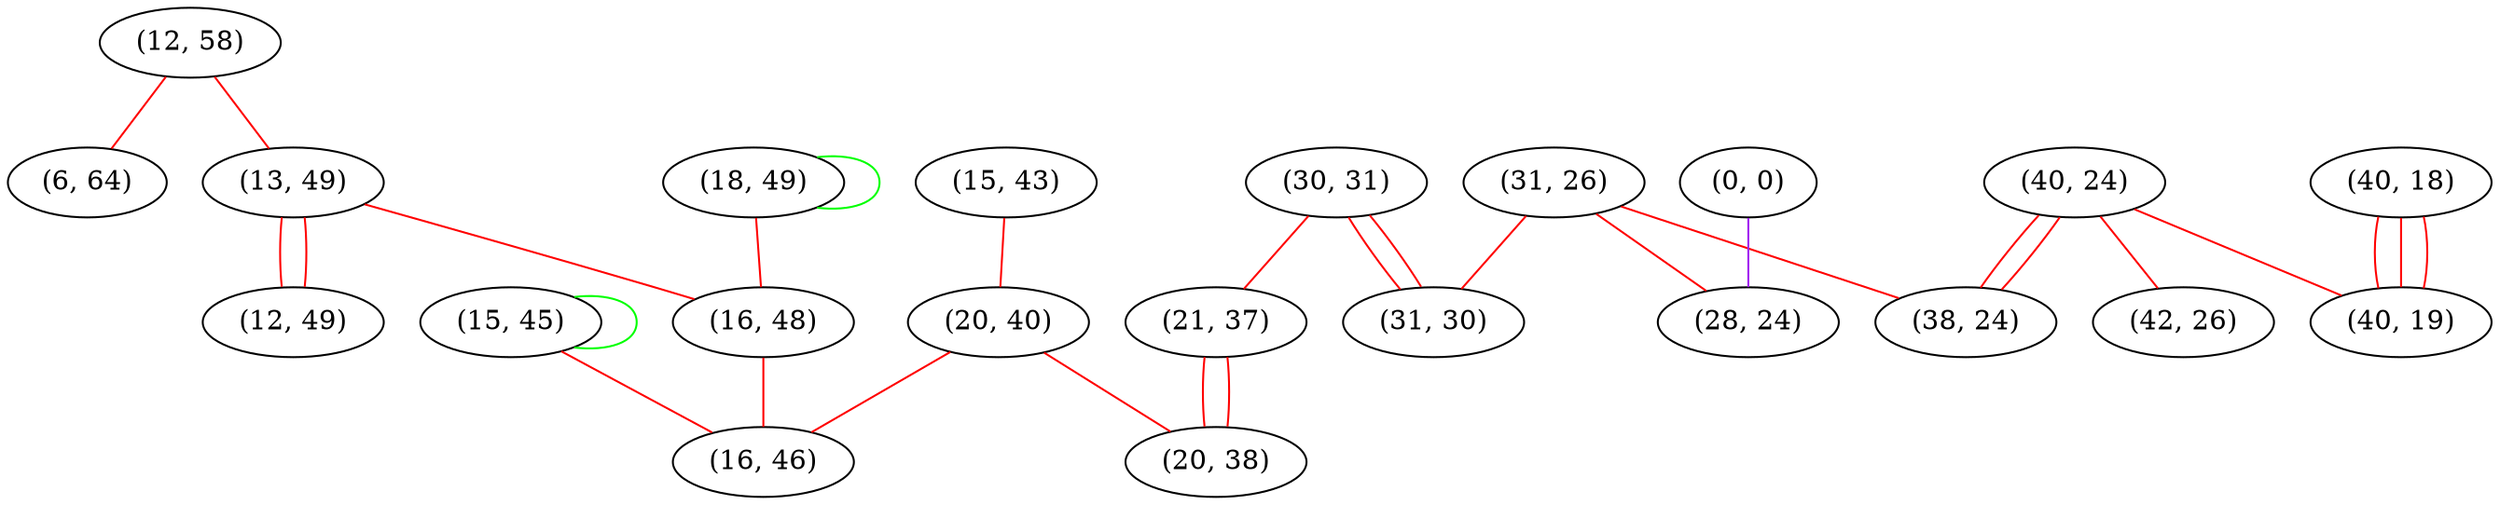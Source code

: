 graph "" {
"(12, 58)";
"(6, 64)";
"(31, 26)";
"(15, 43)";
"(40, 24)";
"(30, 31)";
"(40, 18)";
"(31, 30)";
"(18, 49)";
"(13, 49)";
"(40, 19)";
"(38, 24)";
"(42, 26)";
"(0, 0)";
"(20, 40)";
"(15, 45)";
"(12, 49)";
"(21, 37)";
"(28, 24)";
"(16, 48)";
"(16, 46)";
"(20, 38)";
"(12, 58)" -- "(13, 49)"  [color=red, key=0, weight=1];
"(12, 58)" -- "(6, 64)"  [color=red, key=0, weight=1];
"(31, 26)" -- "(31, 30)"  [color=red, key=0, weight=1];
"(31, 26)" -- "(38, 24)"  [color=red, key=0, weight=1];
"(31, 26)" -- "(28, 24)"  [color=red, key=0, weight=1];
"(15, 43)" -- "(20, 40)"  [color=red, key=0, weight=1];
"(40, 24)" -- "(40, 19)"  [color=red, key=0, weight=1];
"(40, 24)" -- "(38, 24)"  [color=red, key=0, weight=1];
"(40, 24)" -- "(38, 24)"  [color=red, key=1, weight=1];
"(40, 24)" -- "(42, 26)"  [color=red, key=0, weight=1];
"(30, 31)" -- "(31, 30)"  [color=red, key=0, weight=1];
"(30, 31)" -- "(31, 30)"  [color=red, key=1, weight=1];
"(30, 31)" -- "(21, 37)"  [color=red, key=0, weight=1];
"(40, 18)" -- "(40, 19)"  [color=red, key=0, weight=1];
"(40, 18)" -- "(40, 19)"  [color=red, key=1, weight=1];
"(40, 18)" -- "(40, 19)"  [color=red, key=2, weight=1];
"(18, 49)" -- "(16, 48)"  [color=red, key=0, weight=1];
"(18, 49)" -- "(18, 49)"  [color=green, key=0, weight=2];
"(13, 49)" -- "(16, 48)"  [color=red, key=0, weight=1];
"(13, 49)" -- "(12, 49)"  [color=red, key=0, weight=1];
"(13, 49)" -- "(12, 49)"  [color=red, key=1, weight=1];
"(0, 0)" -- "(28, 24)"  [color=purple, key=0, weight=4];
"(20, 40)" -- "(16, 46)"  [color=red, key=0, weight=1];
"(20, 40)" -- "(20, 38)"  [color=red, key=0, weight=1];
"(15, 45)" -- "(16, 46)"  [color=red, key=0, weight=1];
"(15, 45)" -- "(15, 45)"  [color=green, key=0, weight=2];
"(21, 37)" -- "(20, 38)"  [color=red, key=0, weight=1];
"(21, 37)" -- "(20, 38)"  [color=red, key=1, weight=1];
"(16, 48)" -- "(16, 46)"  [color=red, key=0, weight=1];
}
